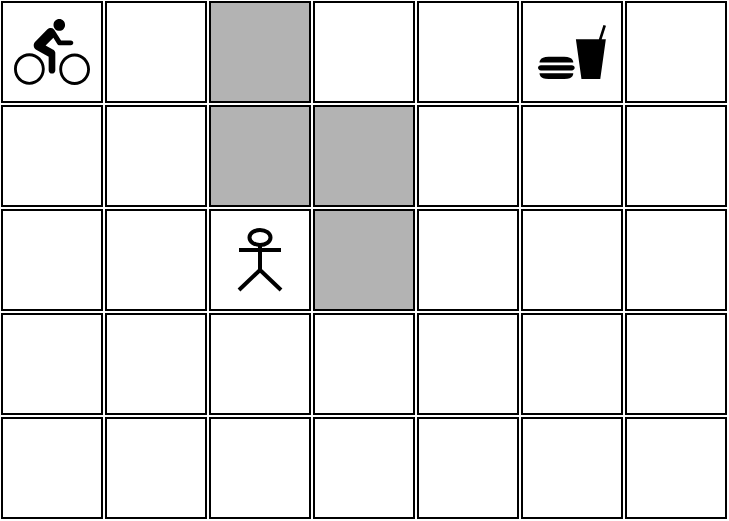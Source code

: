 <mxfile version="22.0.2" type="device">
  <diagram id="GC3d5SEIMlqQDpdu6AJr" name="Page-1">
    <mxGraphModel dx="1434" dy="838" grid="1" gridSize="10" guides="1" tooltips="1" connect="1" arrows="1" fold="1" page="1" pageScale="1" pageWidth="850" pageHeight="1100" math="0" shadow="0">
      <root>
        <mxCell id="0" />
        <mxCell id="1" parent="0" />
        <mxCell id="wi9Bhf0zNv-aggHsFR5M-1" value="" style="whiteSpace=wrap;html=1;aspect=fixed;" parent="1" vertex="1">
          <mxGeometry x="220" y="30" width="50" height="50" as="geometry" />
        </mxCell>
        <mxCell id="wi9Bhf0zNv-aggHsFR5M-2" value="" style="whiteSpace=wrap;html=1;aspect=fixed;" parent="1" vertex="1">
          <mxGeometry x="272" y="30" width="50" height="50" as="geometry" />
        </mxCell>
        <mxCell id="wi9Bhf0zNv-aggHsFR5M-3" value="" style="whiteSpace=wrap;html=1;aspect=fixed;" parent="1" vertex="1">
          <mxGeometry x="324" y="30" width="50" height="50" as="geometry" />
        </mxCell>
        <mxCell id="wi9Bhf0zNv-aggHsFR5M-4" value="" style="whiteSpace=wrap;html=1;aspect=fixed;fillColor=#FFFFFF;" parent="1" vertex="1">
          <mxGeometry x="376" y="30" width="50" height="50" as="geometry" />
        </mxCell>
        <mxCell id="wi9Bhf0zNv-aggHsFR5M-5" value="" style="whiteSpace=wrap;html=1;aspect=fixed;" parent="1" vertex="1">
          <mxGeometry x="220" y="82" width="50" height="50" as="geometry" />
        </mxCell>
        <mxCell id="wi9Bhf0zNv-aggHsFR5M-6" value="" style="whiteSpace=wrap;html=1;aspect=fixed;" parent="1" vertex="1">
          <mxGeometry x="272" y="82" width="50" height="50" as="geometry" />
        </mxCell>
        <mxCell id="wi9Bhf0zNv-aggHsFR5M-7" value="" style="whiteSpace=wrap;html=1;aspect=fixed;fillColor=#B3B3B3;" parent="1" vertex="1">
          <mxGeometry x="324" y="82" width="50" height="50" as="geometry" />
        </mxCell>
        <mxCell id="wi9Bhf0zNv-aggHsFR5M-8" value="" style="whiteSpace=wrap;html=1;aspect=fixed;fillColor=#B3B3B3;" parent="1" vertex="1">
          <mxGeometry x="376" y="82" width="50" height="50" as="geometry" />
        </mxCell>
        <mxCell id="wi9Bhf0zNv-aggHsFR5M-9" value="" style="whiteSpace=wrap;html=1;aspect=fixed;" parent="1" vertex="1">
          <mxGeometry x="220" y="134" width="50" height="50" as="geometry" />
        </mxCell>
        <mxCell id="wi9Bhf0zNv-aggHsFR5M-10" value="" style="whiteSpace=wrap;html=1;aspect=fixed;" parent="1" vertex="1">
          <mxGeometry x="272" y="134" width="50" height="50" as="geometry" />
        </mxCell>
        <mxCell id="wi9Bhf0zNv-aggHsFR5M-11" value="" style="whiteSpace=wrap;html=1;aspect=fixed;" parent="1" vertex="1">
          <mxGeometry x="324" y="134" width="50" height="50" as="geometry" />
        </mxCell>
        <mxCell id="wi9Bhf0zNv-aggHsFR5M-12" value="" style="whiteSpace=wrap;html=1;aspect=fixed;fillColor=#B3B3B3;" parent="1" vertex="1">
          <mxGeometry x="376" y="134" width="50" height="50" as="geometry" />
        </mxCell>
        <mxCell id="CsA70eIJGZtUb_FbTeEb-2" value="" style="whiteSpace=wrap;html=1;aspect=fixed;fillColor=#FFFFFF;" parent="1" vertex="1">
          <mxGeometry x="428" y="30" width="50" height="50" as="geometry" />
        </mxCell>
        <mxCell id="CsA70eIJGZtUb_FbTeEb-3" value="" style="whiteSpace=wrap;html=1;aspect=fixed;" parent="1" vertex="1">
          <mxGeometry x="428" y="82" width="50" height="50" as="geometry" />
        </mxCell>
        <mxCell id="CsA70eIJGZtUb_FbTeEb-4" value="" style="whiteSpace=wrap;html=1;aspect=fixed;" parent="1" vertex="1">
          <mxGeometry x="428" y="134" width="50" height="50" as="geometry" />
        </mxCell>
        <mxCell id="CsA70eIJGZtUb_FbTeEb-5" value="" style="whiteSpace=wrap;html=1;aspect=fixed;" parent="1" vertex="1">
          <mxGeometry x="480" y="30" width="50" height="50" as="geometry" />
        </mxCell>
        <mxCell id="CsA70eIJGZtUb_FbTeEb-6" value="" style="whiteSpace=wrap;html=1;aspect=fixed;" parent="1" vertex="1">
          <mxGeometry x="480" y="82" width="50" height="50" as="geometry" />
        </mxCell>
        <mxCell id="CsA70eIJGZtUb_FbTeEb-7" value="" style="whiteSpace=wrap;html=1;aspect=fixed;" parent="1" vertex="1">
          <mxGeometry x="480" y="134" width="50" height="50" as="geometry" />
        </mxCell>
        <mxCell id="CsA70eIJGZtUb_FbTeEb-8" value="" style="whiteSpace=wrap;html=1;aspect=fixed;" parent="1" vertex="1">
          <mxGeometry x="532" y="30" width="50" height="50" as="geometry" />
        </mxCell>
        <mxCell id="CsA70eIJGZtUb_FbTeEb-9" value="" style="whiteSpace=wrap;html=1;aspect=fixed;" parent="1" vertex="1">
          <mxGeometry x="532" y="82" width="50" height="50" as="geometry" />
        </mxCell>
        <mxCell id="CsA70eIJGZtUb_FbTeEb-10" value="" style="whiteSpace=wrap;html=1;aspect=fixed;" parent="1" vertex="1">
          <mxGeometry x="532" y="134" width="50" height="50" as="geometry" />
        </mxCell>
        <mxCell id="CsA70eIJGZtUb_FbTeEb-11" value="" style="whiteSpace=wrap;html=1;aspect=fixed;" parent="1" vertex="1">
          <mxGeometry x="220" y="186" width="50" height="50" as="geometry" />
        </mxCell>
        <mxCell id="CsA70eIJGZtUb_FbTeEb-12" value="" style="whiteSpace=wrap;html=1;aspect=fixed;" parent="1" vertex="1">
          <mxGeometry x="272" y="186" width="50" height="50" as="geometry" />
        </mxCell>
        <mxCell id="CsA70eIJGZtUb_FbTeEb-13" value="" style="whiteSpace=wrap;html=1;aspect=fixed;" parent="1" vertex="1">
          <mxGeometry x="324" y="186" width="50" height="50" as="geometry" />
        </mxCell>
        <mxCell id="CsA70eIJGZtUb_FbTeEb-14" value="" style="whiteSpace=wrap;html=1;aspect=fixed;fillColor=#FFFFFF;" parent="1" vertex="1">
          <mxGeometry x="376" y="186" width="50" height="50" as="geometry" />
        </mxCell>
        <mxCell id="CsA70eIJGZtUb_FbTeEb-15" value="" style="whiteSpace=wrap;html=1;aspect=fixed;" parent="1" vertex="1">
          <mxGeometry x="428" y="186" width="50" height="50" as="geometry" />
        </mxCell>
        <mxCell id="CsA70eIJGZtUb_FbTeEb-16" value="" style="whiteSpace=wrap;html=1;aspect=fixed;" parent="1" vertex="1">
          <mxGeometry x="480" y="186" width="50" height="50" as="geometry" />
        </mxCell>
        <mxCell id="CsA70eIJGZtUb_FbTeEb-17" value="" style="whiteSpace=wrap;html=1;aspect=fixed;" parent="1" vertex="1">
          <mxGeometry x="532" y="186" width="50" height="50" as="geometry" />
        </mxCell>
        <mxCell id="CsA70eIJGZtUb_FbTeEb-18" value="" style="whiteSpace=wrap;html=1;aspect=fixed;" parent="1" vertex="1">
          <mxGeometry x="220" y="238" width="50" height="50" as="geometry" />
        </mxCell>
        <mxCell id="CsA70eIJGZtUb_FbTeEb-19" value="" style="whiteSpace=wrap;html=1;aspect=fixed;" parent="1" vertex="1">
          <mxGeometry x="272" y="238" width="50" height="50" as="geometry" />
        </mxCell>
        <mxCell id="CsA70eIJGZtUb_FbTeEb-20" value="" style="whiteSpace=wrap;html=1;aspect=fixed;" parent="1" vertex="1">
          <mxGeometry x="324" y="238" width="50" height="50" as="geometry" />
        </mxCell>
        <mxCell id="CsA70eIJGZtUb_FbTeEb-21" value="" style="whiteSpace=wrap;html=1;aspect=fixed;fillColor=#FFFFFF;" parent="1" vertex="1">
          <mxGeometry x="376" y="238" width="50" height="50" as="geometry" />
        </mxCell>
        <mxCell id="CsA70eIJGZtUb_FbTeEb-22" value="" style="whiteSpace=wrap;html=1;aspect=fixed;" parent="1" vertex="1">
          <mxGeometry x="428" y="238" width="50" height="50" as="geometry" />
        </mxCell>
        <mxCell id="CsA70eIJGZtUb_FbTeEb-23" value="" style="whiteSpace=wrap;html=1;aspect=fixed;" parent="1" vertex="1">
          <mxGeometry x="480" y="238" width="50" height="50" as="geometry" />
        </mxCell>
        <mxCell id="CsA70eIJGZtUb_FbTeEb-24" value="" style="whiteSpace=wrap;html=1;aspect=fixed;" parent="1" vertex="1">
          <mxGeometry x="532" y="238" width="50" height="50" as="geometry" />
        </mxCell>
        <mxCell id="cal2lbhvoZ3OgB7n_fgh-2" value="" style="shape=mxgraph.signs.food.fast_food;html=1;pointerEvents=1;fillColor=#000000;strokeColor=none;verticalLabelPosition=bottom;verticalAlign=top;align=center;sketch=0;" parent="1" vertex="1">
          <mxGeometry x="488" y="41.5" width="34" height="27" as="geometry" />
        </mxCell>
        <mxCell id="cal2lbhvoZ3OgB7n_fgh-3" value="" style="shape=mxgraph.signs.sports.cycling;html=1;pointerEvents=1;fillColor=#000000;strokeColor=none;verticalLabelPosition=bottom;verticalAlign=top;align=center;sketch=0;" parent="1" vertex="1">
          <mxGeometry x="226" y="38.5" width="38" height="33" as="geometry" />
        </mxCell>
        <mxCell id="cal2lbhvoZ3OgB7n_fgh-4" value="" style="whiteSpace=wrap;html=1;aspect=fixed;fillColor=#B3B3B3;" parent="1" vertex="1">
          <mxGeometry x="324" y="30" width="50" height="50" as="geometry" />
        </mxCell>
        <mxCell id="E6IV1yvlvb0jut7vUD6y-1" value="" style="shape=umlActor;verticalLabelPosition=bottom;verticalAlign=top;html=1;outlineConnect=0;strokeWidth=2;" vertex="1" parent="1">
          <mxGeometry x="338.5" y="144" width="21" height="30" as="geometry" />
        </mxCell>
      </root>
    </mxGraphModel>
  </diagram>
</mxfile>
